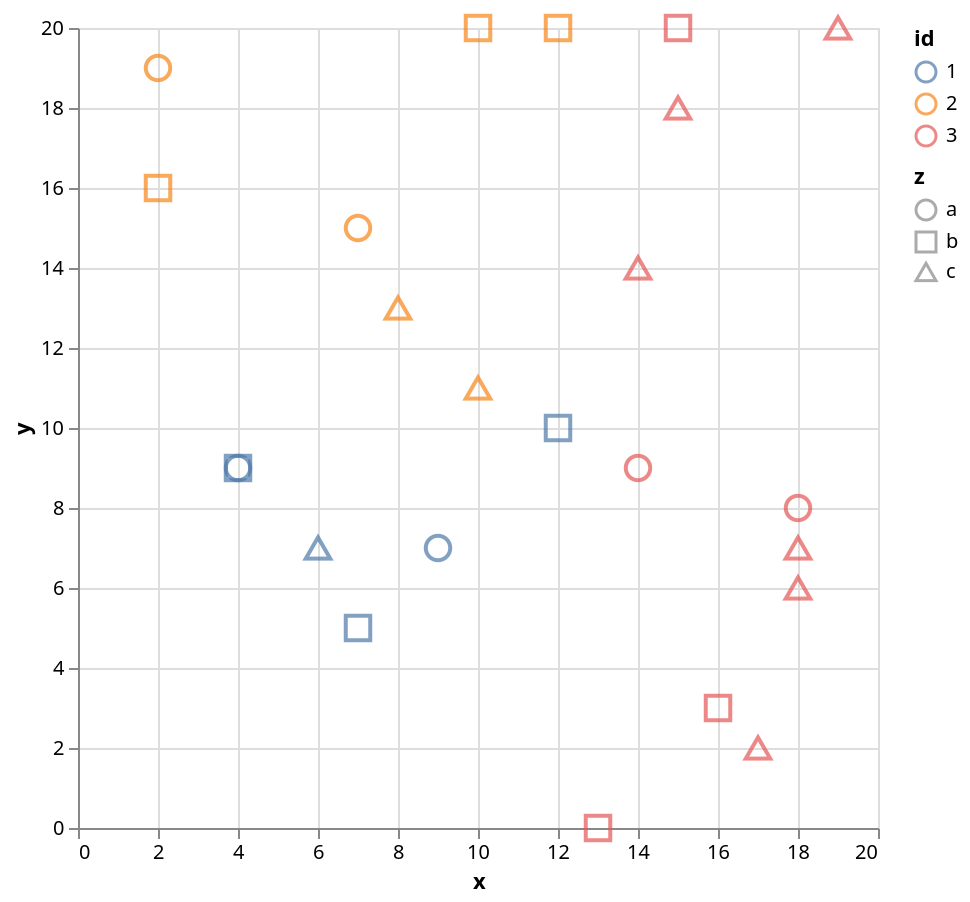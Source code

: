 {
  "$schema": "https://vega.github.io/schema/vega-lite/v5.json",
  "width": 400,
  "height": 400,
  "data": {
    "values": [
      {
        "x": 15,
        "y": 18,
        "z": "c",
        "id": 3
      },
      {
        "x": 10,
        "y": 20,
        "z": "b",
        "id": 2
      },
      {
        "x": 6,
        "y": 7,
        "z": "c",
        "id": 1
      },
      {
        "x": 12,
        "y": 20,
        "z": "b",
        "id": 2
      },
      {
        "x": 2,
        "y": 19,
        "z": "a",
        "id": 2
      },
      {
        "x": 18,
        "y": 6,
        "z": "c",
        "id": 3
      },
      {
        "x": 2,
        "y": 16,
        "z": "b",
        "id": 2
      },
      {
        "x": 4,
        "y": 9,
        "z": "a",
        "id": 1
      },
      {
        "x": 18,
        "y": 7,
        "z": "c",
        "id": 3
      },
      {
        "x": 9,
        "y": 7,
        "z": "a",
        "id": 1
      },
      {
        "x": 13,
        "y": 0,
        "z": "b",
        "id": 3
      },
      {
        "x": 17,
        "y": 2,
        "z": "c",
        "id": 3
      },
      {
        "x": 8,
        "y": 13,
        "z": "c",
        "id": 2
      },
      {
        "x": 14,
        "y": 14,
        "z": "c",
        "id": 3
      },
      {
        "x": 12,
        "y": 10,
        "z": "b",
        "id": 1
      },
      {
        "x": 4,
        "y": 9,
        "z": "b",
        "id": 1
      },
      {
        "x": 7,
        "y": 5,
        "z": "b",
        "id": 1
      },
      {
        "x": 18,
        "y": 8,
        "z": "a",
        "id": 3
      },
      {
        "x": 15,
        "y": 20,
        "z": "b",
        "id": 3
      },
      {
        "x": 16,
        "y": 3,
        "z": "b",
        "id": 3
      },
      {
        "x": 10,
        "y": 11,
        "z": "c",
        "id": 2
      },
      {
        "x": 7,
        "y": 15,
        "z": "a",
        "id": 2
      },
      {
        "x": 19,
        "y": 20,
        "z": "c",
        "id": 3
      },
      {
        "x": 14,
        "y": 9,
        "z": "a",
        "id": 3
      }
    ]
  },
  "mark": "point",
  "encoding": {
    "x": {
      "field": "x",
      "type": "quantitative"
    },
    "y": {
      "field": "y",
      "type": "quantitative"
    },
    "color": {
      "field": "id",
      "type": "nominal"
    },
    "shape": {
      "field": "z",
      "type": "nominal"
    },
    "size": {
      "value": 150
    }
  }
}